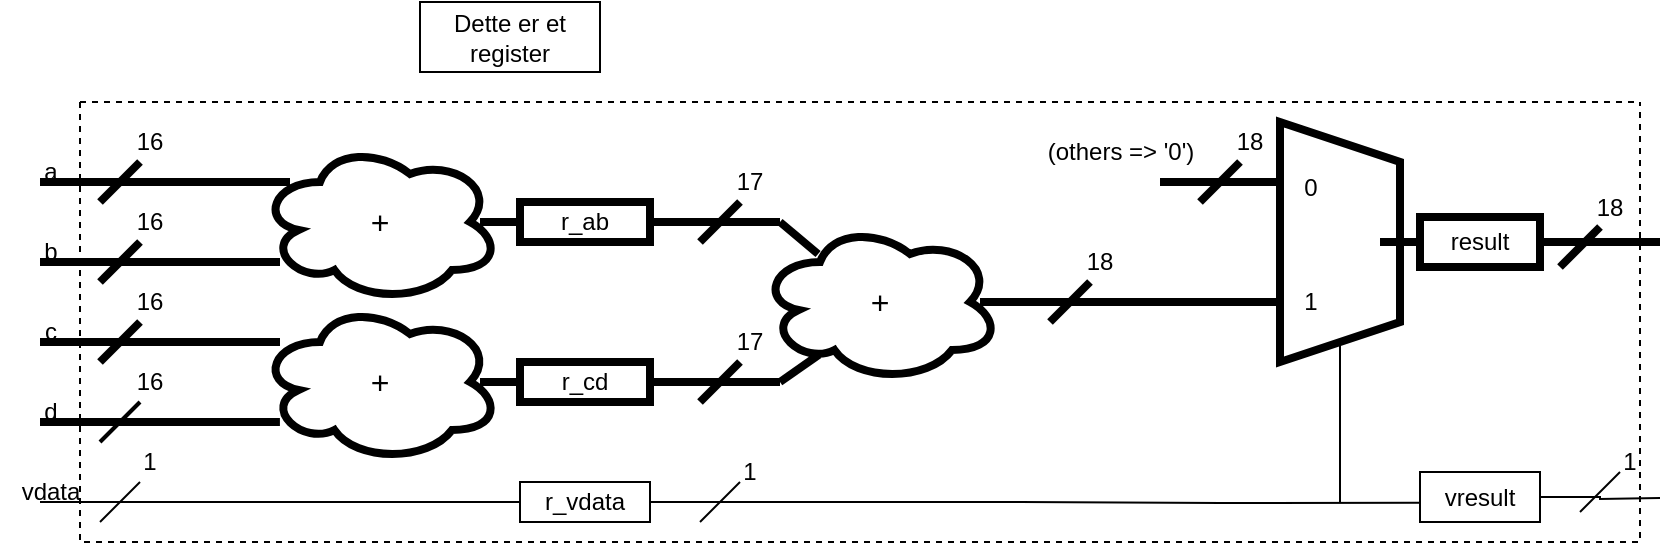 <mxfile version="24.4.0" type="github">
  <diagram name="Page-1" id="O8xiczSv6fGkHhYAu4ld">
    <mxGraphModel dx="1028" dy="1071" grid="1" gridSize="10" guides="1" tooltips="1" connect="1" arrows="1" fold="1" page="1" pageScale="1" pageWidth="850" pageHeight="1100" math="0" shadow="0">
      <root>
        <mxCell id="0" />
        <mxCell id="1" parent="0" />
        <mxCell id="iTspX0f8WbzSxUGsEQno-1" value="" style="endArrow=none;html=1;rounded=0;strokeWidth=4;entryX=0.125;entryY=0.25;entryDx=0;entryDy=0;entryPerimeter=0;" parent="1" target="iTspX0f8WbzSxUGsEQno-30" edge="1">
          <mxGeometry width="50" height="50" relative="1" as="geometry">
            <mxPoint x="30" y="200" as="sourcePoint" />
            <mxPoint x="150" y="200" as="targetPoint" />
            <Array as="points">
              <mxPoint x="60" y="200" />
            </Array>
          </mxGeometry>
        </mxCell>
        <mxCell id="iTspX0f8WbzSxUGsEQno-2" value="a" style="text;html=1;align=center;verticalAlign=middle;resizable=0;points=[];autosize=1;strokeColor=none;fillColor=none;strokeWidth=4;" parent="1" vertex="1">
          <mxGeometry x="20" y="180" width="30" height="30" as="geometry" />
        </mxCell>
        <mxCell id="iTspX0f8WbzSxUGsEQno-3" value="" style="endArrow=none;html=1;rounded=0;strokeWidth=4;" parent="1" edge="1">
          <mxGeometry width="50" height="50" relative="1" as="geometry">
            <mxPoint x="30" y="240" as="sourcePoint" />
            <mxPoint x="150" y="240" as="targetPoint" />
          </mxGeometry>
        </mxCell>
        <mxCell id="iTspX0f8WbzSxUGsEQno-4" value="b" style="text;html=1;align=center;verticalAlign=middle;resizable=0;points=[];autosize=1;strokeColor=none;fillColor=none;strokeWidth=4;" parent="1" vertex="1">
          <mxGeometry x="20" y="220" width="30" height="30" as="geometry" />
        </mxCell>
        <mxCell id="iTspX0f8WbzSxUGsEQno-5" value="" style="endArrow=none;html=1;rounded=0;strokeWidth=4;" parent="1" edge="1">
          <mxGeometry width="50" height="50" relative="1" as="geometry">
            <mxPoint x="30" y="280" as="sourcePoint" />
            <mxPoint x="150" y="280" as="targetPoint" />
          </mxGeometry>
        </mxCell>
        <mxCell id="iTspX0f8WbzSxUGsEQno-6" value="c" style="text;html=1;align=center;verticalAlign=middle;resizable=0;points=[];autosize=1;strokeColor=none;fillColor=none;strokeWidth=4;" parent="1" vertex="1">
          <mxGeometry x="20" y="260" width="30" height="30" as="geometry" />
        </mxCell>
        <mxCell id="iTspX0f8WbzSxUGsEQno-7" value="" style="endArrow=none;html=1;rounded=0;strokeWidth=4;entryX=0.083;entryY=0.75;entryDx=0;entryDy=0;entryPerimeter=0;" parent="1" target="iTspX0f8WbzSxUGsEQno-32" edge="1">
          <mxGeometry width="50" height="50" relative="1" as="geometry">
            <mxPoint x="30" y="320" as="sourcePoint" />
            <mxPoint x="100" y="320" as="targetPoint" />
          </mxGeometry>
        </mxCell>
        <mxCell id="iTspX0f8WbzSxUGsEQno-8" value="d" style="text;html=1;align=center;verticalAlign=middle;resizable=0;points=[];autosize=1;strokeColor=none;fillColor=none;strokeWidth=2;" parent="1" vertex="1">
          <mxGeometry x="20" y="300" width="30" height="30" as="geometry" />
        </mxCell>
        <mxCell id="iTspX0f8WbzSxUGsEQno-9" value="" style="endArrow=none;html=1;rounded=0;strokeWidth=1;" parent="1" edge="1">
          <mxGeometry width="50" height="50" relative="1" as="geometry">
            <mxPoint x="30" y="360" as="sourcePoint" />
            <mxPoint x="250" y="360" as="targetPoint" />
          </mxGeometry>
        </mxCell>
        <mxCell id="iTspX0f8WbzSxUGsEQno-10" value="vdata" style="text;html=1;align=center;verticalAlign=middle;resizable=0;points=[];autosize=1;strokeColor=none;fillColor=none;strokeWidth=1;" parent="1" vertex="1">
          <mxGeometry x="10" y="340" width="50" height="30" as="geometry" />
        </mxCell>
        <mxCell id="iTspX0f8WbzSxUGsEQno-15" value="" style="group;strokeWidth=2;" parent="1" vertex="1" connectable="0">
          <mxGeometry x="60" y="170" width="40" height="40" as="geometry" />
        </mxCell>
        <mxCell id="iTspX0f8WbzSxUGsEQno-16" value="" style="endArrow=none;html=1;rounded=0;strokeWidth=4;" parent="iTspX0f8WbzSxUGsEQno-15" edge="1">
          <mxGeometry width="50" height="50" relative="1" as="geometry">
            <mxPoint y="40" as="sourcePoint" />
            <mxPoint x="20" y="20" as="targetPoint" />
          </mxGeometry>
        </mxCell>
        <mxCell id="iTspX0f8WbzSxUGsEQno-17" value="16" style="text;html=1;align=center;verticalAlign=middle;whiteSpace=wrap;rounded=0;strokeWidth=2;" parent="iTspX0f8WbzSxUGsEQno-15" vertex="1">
          <mxGeometry x="10" width="30" height="20" as="geometry" />
        </mxCell>
        <mxCell id="iTspX0f8WbzSxUGsEQno-18" value="" style="group;strokeWidth=4;" parent="1" vertex="1" connectable="0">
          <mxGeometry x="60" y="210" width="40" height="40" as="geometry" />
        </mxCell>
        <mxCell id="iTspX0f8WbzSxUGsEQno-19" value="" style="endArrow=none;html=1;rounded=0;strokeWidth=4;" parent="iTspX0f8WbzSxUGsEQno-18" edge="1">
          <mxGeometry width="50" height="50" relative="1" as="geometry">
            <mxPoint y="40" as="sourcePoint" />
            <mxPoint x="20" y="20" as="targetPoint" />
          </mxGeometry>
        </mxCell>
        <mxCell id="iTspX0f8WbzSxUGsEQno-20" value="16" style="text;html=1;align=center;verticalAlign=middle;whiteSpace=wrap;rounded=0;strokeWidth=4;" parent="iTspX0f8WbzSxUGsEQno-18" vertex="1">
          <mxGeometry x="10" width="30" height="20" as="geometry" />
        </mxCell>
        <mxCell id="iTspX0f8WbzSxUGsEQno-21" value="" style="group;strokeWidth=4;" parent="1" vertex="1" connectable="0">
          <mxGeometry x="60" y="250" width="40" height="40" as="geometry" />
        </mxCell>
        <mxCell id="iTspX0f8WbzSxUGsEQno-22" value="" style="endArrow=none;html=1;rounded=0;strokeWidth=4;" parent="iTspX0f8WbzSxUGsEQno-21" edge="1">
          <mxGeometry width="50" height="50" relative="1" as="geometry">
            <mxPoint y="40" as="sourcePoint" />
            <mxPoint x="20" y="20" as="targetPoint" />
          </mxGeometry>
        </mxCell>
        <mxCell id="iTspX0f8WbzSxUGsEQno-23" value="16" style="text;html=1;align=center;verticalAlign=middle;whiteSpace=wrap;rounded=0;strokeWidth=4;" parent="iTspX0f8WbzSxUGsEQno-21" vertex="1">
          <mxGeometry x="10" width="30" height="20" as="geometry" />
        </mxCell>
        <mxCell id="iTspX0f8WbzSxUGsEQno-24" value="" style="group;strokeWidth=2;" parent="1" vertex="1" connectable="0">
          <mxGeometry x="60" y="290" width="40" height="40" as="geometry" />
        </mxCell>
        <mxCell id="iTspX0f8WbzSxUGsEQno-25" value="" style="endArrow=none;html=1;rounded=0;strokeWidth=2;" parent="iTspX0f8WbzSxUGsEQno-24" edge="1">
          <mxGeometry width="50" height="50" relative="1" as="geometry">
            <mxPoint y="40" as="sourcePoint" />
            <mxPoint x="20" y="20" as="targetPoint" />
          </mxGeometry>
        </mxCell>
        <mxCell id="iTspX0f8WbzSxUGsEQno-26" value="16" style="text;html=1;align=center;verticalAlign=middle;whiteSpace=wrap;rounded=0;strokeWidth=4;" parent="iTspX0f8WbzSxUGsEQno-24" vertex="1">
          <mxGeometry x="10" width="30" height="20" as="geometry" />
        </mxCell>
        <mxCell id="iTspX0f8WbzSxUGsEQno-27" value="" style="group;strokeWidth=1;" parent="1" vertex="1" connectable="0">
          <mxGeometry x="60" y="330" width="40" height="40" as="geometry" />
        </mxCell>
        <mxCell id="iTspX0f8WbzSxUGsEQno-28" value="" style="endArrow=none;html=1;rounded=0;strokeWidth=1;" parent="iTspX0f8WbzSxUGsEQno-27" edge="1">
          <mxGeometry width="50" height="50" relative="1" as="geometry">
            <mxPoint y="40" as="sourcePoint" />
            <mxPoint x="20" y="20" as="targetPoint" />
          </mxGeometry>
        </mxCell>
        <mxCell id="iTspX0f8WbzSxUGsEQno-29" value="1" style="text;html=1;align=center;verticalAlign=middle;whiteSpace=wrap;rounded=0;strokeWidth=1;" parent="iTspX0f8WbzSxUGsEQno-27" vertex="1">
          <mxGeometry x="10" width="30" height="20" as="geometry" />
        </mxCell>
        <mxCell id="iTspX0f8WbzSxUGsEQno-33" style="edgeStyle=orthogonalEdgeStyle;rounded=0;orthogonalLoop=1;jettySize=auto;html=1;endArrow=none;endFill=0;strokeWidth=4;" parent="1" edge="1">
          <mxGeometry relative="1" as="geometry">
            <mxPoint x="270" y="220" as="targetPoint" />
            <mxPoint x="250" y="220" as="sourcePoint" />
          </mxGeometry>
        </mxCell>
        <mxCell id="iTspX0f8WbzSxUGsEQno-30" value="&lt;font style=&quot;font-size: 16px;&quot;&gt;+&lt;/font&gt;" style="ellipse;shape=cloud;whiteSpace=wrap;html=1;strokeWidth=4;" parent="1" vertex="1">
          <mxGeometry x="140" y="180" width="120" height="80" as="geometry" />
        </mxCell>
        <mxCell id="iTspX0f8WbzSxUGsEQno-32" value="&lt;font style=&quot;font-size: 16px;&quot;&gt;+&lt;/font&gt;" style="ellipse;shape=cloud;whiteSpace=wrap;html=1;strokeWidth=4;" parent="1" vertex="1">
          <mxGeometry x="140" y="260" width="120" height="80" as="geometry" />
        </mxCell>
        <mxCell id="iTspX0f8WbzSxUGsEQno-36" style="edgeStyle=orthogonalEdgeStyle;rounded=0;orthogonalLoop=1;jettySize=auto;html=1;endArrow=none;endFill=0;strokeWidth=4;" parent="1" source="iTspX0f8WbzSxUGsEQno-34" edge="1">
          <mxGeometry relative="1" as="geometry">
            <mxPoint x="400" y="220" as="targetPoint" />
          </mxGeometry>
        </mxCell>
        <mxCell id="iTspX0f8WbzSxUGsEQno-34" value="r_ab" style="rounded=0;whiteSpace=wrap;html=1;strokeWidth=4;" parent="1" vertex="1">
          <mxGeometry x="270" y="210" width="65" height="20" as="geometry" />
        </mxCell>
        <mxCell id="iTspX0f8WbzSxUGsEQno-37" value="" style="group;strokeWidth=4;" parent="1" vertex="1" connectable="0">
          <mxGeometry x="360" y="190" width="40" height="40" as="geometry" />
        </mxCell>
        <mxCell id="iTspX0f8WbzSxUGsEQno-38" value="" style="endArrow=none;html=1;rounded=0;strokeWidth=4;" parent="iTspX0f8WbzSxUGsEQno-37" edge="1">
          <mxGeometry width="50" height="50" relative="1" as="geometry">
            <mxPoint y="40" as="sourcePoint" />
            <mxPoint x="20" y="20" as="targetPoint" />
          </mxGeometry>
        </mxCell>
        <mxCell id="iTspX0f8WbzSxUGsEQno-39" value="17" style="text;html=1;align=center;verticalAlign=middle;whiteSpace=wrap;rounded=0;strokeWidth=4;" parent="iTspX0f8WbzSxUGsEQno-37" vertex="1">
          <mxGeometry x="10" width="30" height="20" as="geometry" />
        </mxCell>
        <mxCell id="iTspX0f8WbzSxUGsEQno-40" style="edgeStyle=orthogonalEdgeStyle;rounded=0;orthogonalLoop=1;jettySize=auto;html=1;endArrow=none;endFill=0;strokeWidth=4;" parent="1" edge="1">
          <mxGeometry relative="1" as="geometry">
            <mxPoint x="270" y="300" as="targetPoint" />
            <mxPoint x="250" y="300" as="sourcePoint" />
          </mxGeometry>
        </mxCell>
        <mxCell id="iTspX0f8WbzSxUGsEQno-41" style="edgeStyle=orthogonalEdgeStyle;rounded=0;orthogonalLoop=1;jettySize=auto;html=1;endArrow=none;endFill=0;strokeWidth=4;" parent="1" source="iTspX0f8WbzSxUGsEQno-42" edge="1">
          <mxGeometry relative="1" as="geometry">
            <mxPoint x="400" y="300" as="targetPoint" />
          </mxGeometry>
        </mxCell>
        <mxCell id="iTspX0f8WbzSxUGsEQno-42" value="r_cd" style="rounded=0;whiteSpace=wrap;html=1;strokeWidth=4;" parent="1" vertex="1">
          <mxGeometry x="270" y="290" width="65" height="20" as="geometry" />
        </mxCell>
        <mxCell id="iTspX0f8WbzSxUGsEQno-43" value="" style="group;strokeWidth=4;" parent="1" vertex="1" connectable="0">
          <mxGeometry x="360" y="270" width="40" height="40" as="geometry" />
        </mxCell>
        <mxCell id="iTspX0f8WbzSxUGsEQno-44" value="" style="endArrow=none;html=1;rounded=0;strokeWidth=4;" parent="iTspX0f8WbzSxUGsEQno-43" edge="1">
          <mxGeometry width="50" height="50" relative="1" as="geometry">
            <mxPoint y="40" as="sourcePoint" />
            <mxPoint x="20" y="20" as="targetPoint" />
          </mxGeometry>
        </mxCell>
        <mxCell id="iTspX0f8WbzSxUGsEQno-45" value="17" style="text;html=1;align=center;verticalAlign=middle;whiteSpace=wrap;rounded=0;strokeWidth=4;" parent="iTspX0f8WbzSxUGsEQno-43" vertex="1">
          <mxGeometry x="10" width="30" height="20" as="geometry" />
        </mxCell>
        <mxCell id="iTspX0f8WbzSxUGsEQno-46" style="edgeStyle=orthogonalEdgeStyle;rounded=0;orthogonalLoop=1;jettySize=auto;html=1;endArrow=none;endFill=0;strokeWidth=1;" parent="1" edge="1">
          <mxGeometry relative="1" as="geometry">
            <mxPoint x="270" y="360" as="targetPoint" />
            <mxPoint x="250" y="360" as="sourcePoint" />
          </mxGeometry>
        </mxCell>
        <mxCell id="iTspX0f8WbzSxUGsEQno-47" style="edgeStyle=orthogonalEdgeStyle;rounded=0;orthogonalLoop=1;jettySize=auto;html=1;endArrow=none;endFill=0;strokeWidth=1;" parent="1" source="iTspX0f8WbzSxUGsEQno-48" edge="1">
          <mxGeometry relative="1" as="geometry">
            <mxPoint x="400" y="360" as="targetPoint" />
          </mxGeometry>
        </mxCell>
        <mxCell id="iTspX0f8WbzSxUGsEQno-48" value="r_vdata" style="rounded=0;whiteSpace=wrap;html=1;strokeWidth=1;" parent="1" vertex="1">
          <mxGeometry x="270" y="350" width="65" height="20" as="geometry" />
        </mxCell>
        <mxCell id="iTspX0f8WbzSxUGsEQno-49" value="" style="group;strokeWidth=4;" parent="1" vertex="1" connectable="0">
          <mxGeometry x="360" y="335" width="40" height="40" as="geometry" />
        </mxCell>
        <mxCell id="iTspX0f8WbzSxUGsEQno-50" value="" style="endArrow=none;html=1;rounded=0;strokeWidth=1;" parent="iTspX0f8WbzSxUGsEQno-49" edge="1">
          <mxGeometry width="50" height="50" relative="1" as="geometry">
            <mxPoint y="35" as="sourcePoint" />
            <mxPoint x="20" y="15" as="targetPoint" />
          </mxGeometry>
        </mxCell>
        <mxCell id="iTspX0f8WbzSxUGsEQno-51" value="1" style="text;html=1;align=center;verticalAlign=middle;whiteSpace=wrap;rounded=0;strokeWidth=4;" parent="iTspX0f8WbzSxUGsEQno-49" vertex="1">
          <mxGeometry x="10" width="30" height="20" as="geometry" />
        </mxCell>
        <mxCell id="iTspX0f8WbzSxUGsEQno-52" style="edgeStyle=orthogonalEdgeStyle;rounded=0;orthogonalLoop=1;jettySize=auto;html=1;endArrow=none;endFill=0;strokeWidth=4;" parent="1" edge="1">
          <mxGeometry relative="1" as="geometry">
            <mxPoint x="520" y="260" as="targetPoint" />
            <mxPoint x="500" y="260" as="sourcePoint" />
          </mxGeometry>
        </mxCell>
        <mxCell id="iTspX0f8WbzSxUGsEQno-53" value="&lt;font style=&quot;font-size: 16px;&quot;&gt;+&lt;/font&gt;" style="ellipse;shape=cloud;whiteSpace=wrap;html=1;strokeWidth=4;" parent="1" vertex="1">
          <mxGeometry x="390" y="220" width="120" height="80" as="geometry" />
        </mxCell>
        <mxCell id="iTspX0f8WbzSxUGsEQno-54" style="edgeStyle=orthogonalEdgeStyle;rounded=0;orthogonalLoop=1;jettySize=auto;html=1;endArrow=none;endFill=0;strokeWidth=4;" parent="1" edge="1">
          <mxGeometry relative="1" as="geometry">
            <mxPoint x="650" y="260" as="targetPoint" />
            <mxPoint x="500" y="260" as="sourcePoint" />
          </mxGeometry>
        </mxCell>
        <mxCell id="iTspX0f8WbzSxUGsEQno-56" value="" style="group;strokeWidth=4;" parent="1" vertex="1" connectable="0">
          <mxGeometry x="535" y="230" width="40" height="40" as="geometry" />
        </mxCell>
        <mxCell id="iTspX0f8WbzSxUGsEQno-57" value="" style="endArrow=none;html=1;rounded=0;strokeWidth=4;" parent="iTspX0f8WbzSxUGsEQno-56" edge="1">
          <mxGeometry width="50" height="50" relative="1" as="geometry">
            <mxPoint y="40" as="sourcePoint" />
            <mxPoint x="20" y="20" as="targetPoint" />
          </mxGeometry>
        </mxCell>
        <mxCell id="iTspX0f8WbzSxUGsEQno-58" value="18" style="text;html=1;align=center;verticalAlign=middle;whiteSpace=wrap;rounded=0;strokeWidth=4;" parent="iTspX0f8WbzSxUGsEQno-56" vertex="1">
          <mxGeometry x="10" width="30" height="20" as="geometry" />
        </mxCell>
        <mxCell id="iTspX0f8WbzSxUGsEQno-60" value="" style="endArrow=none;html=1;rounded=0;strokeWidth=4;entryX=0.246;entryY=0.829;entryDx=0;entryDy=0;entryPerimeter=0;" parent="1" target="iTspX0f8WbzSxUGsEQno-53" edge="1">
          <mxGeometry width="50" height="50" relative="1" as="geometry">
            <mxPoint x="400" y="300" as="sourcePoint" />
            <mxPoint x="415" y="290" as="targetPoint" />
          </mxGeometry>
        </mxCell>
        <mxCell id="iTspX0f8WbzSxUGsEQno-61" value="" style="endArrow=none;html=1;rounded=0;strokeWidth=4;entryX=0.242;entryY=0.2;entryDx=0;entryDy=0;entryPerimeter=0;" parent="1" target="iTspX0f8WbzSxUGsEQno-53" edge="1">
          <mxGeometry width="50" height="50" relative="1" as="geometry">
            <mxPoint x="400" y="220" as="sourcePoint" />
            <mxPoint x="415" y="210" as="targetPoint" />
          </mxGeometry>
        </mxCell>
        <mxCell id="iTspX0f8WbzSxUGsEQno-62" style="edgeStyle=orthogonalEdgeStyle;rounded=0;orthogonalLoop=1;jettySize=auto;html=1;endArrow=none;endFill=0;strokeWidth=1;" parent="1" edge="1">
          <mxGeometry relative="1" as="geometry">
            <mxPoint x="520" y="360" as="targetPoint" />
            <mxPoint x="400" y="360" as="sourcePoint" />
          </mxGeometry>
        </mxCell>
        <mxCell id="iTspX0f8WbzSxUGsEQno-63" style="edgeStyle=orthogonalEdgeStyle;rounded=0;orthogonalLoop=1;jettySize=auto;html=1;endArrow=none;endFill=0;strokeWidth=1;entryX=0.02;entryY=0.616;entryDx=0;entryDy=0;entryPerimeter=0;" parent="1" target="iTspX0f8WbzSxUGsEQno-72" edge="1">
          <mxGeometry relative="1" as="geometry">
            <mxPoint x="650" y="360" as="targetPoint" />
            <mxPoint x="520" y="360" as="sourcePoint" />
          </mxGeometry>
        </mxCell>
        <mxCell id="iTspX0f8WbzSxUGsEQno-65" value="" style="group;strokeWidth=4;" parent="1" vertex="1" connectable="0">
          <mxGeometry x="800" y="330" width="40" height="40" as="geometry" />
        </mxCell>
        <mxCell id="iTspX0f8WbzSxUGsEQno-66" value="" style="endArrow=none;html=1;rounded=0;strokeWidth=1;" parent="iTspX0f8WbzSxUGsEQno-65" edge="1">
          <mxGeometry width="50" height="50" relative="1" as="geometry">
            <mxPoint y="35" as="sourcePoint" />
            <mxPoint x="20" y="15" as="targetPoint" />
          </mxGeometry>
        </mxCell>
        <mxCell id="iTspX0f8WbzSxUGsEQno-67" value="1" style="text;html=1;align=center;verticalAlign=middle;whiteSpace=wrap;rounded=0;strokeWidth=4;" parent="iTspX0f8WbzSxUGsEQno-65" vertex="1">
          <mxGeometry x="10" width="30" height="20" as="geometry" />
        </mxCell>
        <mxCell id="iTspX0f8WbzSxUGsEQno-71" style="edgeStyle=orthogonalEdgeStyle;rounded=0;orthogonalLoop=1;jettySize=auto;html=1;endArrow=none;endFill=0;strokeWidth=4;" parent="1" source="iTspX0f8WbzSxUGsEQno-73" edge="1">
          <mxGeometry relative="1" as="geometry">
            <mxPoint x="840" y="230" as="targetPoint" />
          </mxGeometry>
        </mxCell>
        <mxCell id="iTspX0f8WbzSxUGsEQno-68" value="" style="shape=trapezoid;perimeter=trapezoidPerimeter;whiteSpace=wrap;html=1;fixedSize=1;rotation=90;strokeWidth=4;" parent="1" vertex="1">
          <mxGeometry x="620" y="200" width="120" height="60" as="geometry" />
        </mxCell>
        <mxCell id="iTspX0f8WbzSxUGsEQno-69" value="" style="endArrow=none;html=1;rounded=0;strokeWidth=4;" parent="1" edge="1">
          <mxGeometry width="50" height="50" relative="1" as="geometry">
            <mxPoint x="590" y="200" as="sourcePoint" />
            <mxPoint x="650" y="200" as="targetPoint" />
          </mxGeometry>
        </mxCell>
        <mxCell id="iTspX0f8WbzSxUGsEQno-70" value="(others =&amp;gt; &#39;0&#39;)" style="text;html=1;align=center;verticalAlign=middle;resizable=0;points=[];autosize=1;strokeColor=none;fillColor=none;" parent="1" vertex="1">
          <mxGeometry x="520" y="170" width="100" height="30" as="geometry" />
        </mxCell>
        <mxCell id="iTspX0f8WbzSxUGsEQno-76" style="edgeStyle=orthogonalEdgeStyle;rounded=0;orthogonalLoop=1;jettySize=auto;html=1;endArrow=none;endFill=0;" parent="1" source="iTspX0f8WbzSxUGsEQno-72" edge="1">
          <mxGeometry relative="1" as="geometry">
            <mxPoint x="840" y="358" as="targetPoint" />
          </mxGeometry>
        </mxCell>
        <mxCell id="iTspX0f8WbzSxUGsEQno-74" value="" style="edgeStyle=orthogonalEdgeStyle;rounded=0;orthogonalLoop=1;jettySize=auto;html=1;endArrow=none;endFill=0;strokeWidth=4;" parent="1" source="iTspX0f8WbzSxUGsEQno-68" target="iTspX0f8WbzSxUGsEQno-73" edge="1">
          <mxGeometry relative="1" as="geometry">
            <mxPoint x="820" y="230" as="targetPoint" />
            <mxPoint x="710" y="230" as="sourcePoint" />
          </mxGeometry>
        </mxCell>
        <mxCell id="iTspX0f8WbzSxUGsEQno-75" value="" style="endArrow=none;html=1;rounded=0;" parent="1" target="iTspX0f8WbzSxUGsEQno-68" edge="1">
          <mxGeometry width="50" height="50" relative="1" as="geometry">
            <mxPoint x="680" y="360" as="sourcePoint" />
            <mxPoint x="690" y="290" as="targetPoint" />
          </mxGeometry>
        </mxCell>
        <mxCell id="iTspX0f8WbzSxUGsEQno-78" value="Dette er et register" style="rounded=0;whiteSpace=wrap;html=1;" parent="1" vertex="1">
          <mxGeometry x="220" y="110" width="90" height="35" as="geometry" />
        </mxCell>
        <mxCell id="iTspX0f8WbzSxUGsEQno-80" value="" style="group;strokeWidth=4;" parent="1" vertex="1" connectable="0">
          <mxGeometry x="610" y="170" width="40" height="40" as="geometry" />
        </mxCell>
        <mxCell id="iTspX0f8WbzSxUGsEQno-81" value="" style="endArrow=none;html=1;rounded=0;strokeWidth=4;" parent="iTspX0f8WbzSxUGsEQno-80" edge="1">
          <mxGeometry width="50" height="50" relative="1" as="geometry">
            <mxPoint y="40" as="sourcePoint" />
            <mxPoint x="20" y="20" as="targetPoint" />
          </mxGeometry>
        </mxCell>
        <mxCell id="iTspX0f8WbzSxUGsEQno-82" value="18" style="text;html=1;align=center;verticalAlign=middle;whiteSpace=wrap;rounded=0;strokeWidth=4;" parent="iTspX0f8WbzSxUGsEQno-80" vertex="1">
          <mxGeometry x="10" width="30" height="20" as="geometry" />
        </mxCell>
        <mxCell id="iTspX0f8WbzSxUGsEQno-83" value="0" style="text;html=1;align=center;verticalAlign=middle;resizable=0;points=[];autosize=1;strokeColor=none;fillColor=none;" parent="1" vertex="1">
          <mxGeometry x="650" y="187.5" width="30" height="30" as="geometry" />
        </mxCell>
        <mxCell id="iTspX0f8WbzSxUGsEQno-84" value="1" style="text;html=1;align=center;verticalAlign=middle;resizable=0;points=[];autosize=1;strokeColor=none;fillColor=none;" parent="1" vertex="1">
          <mxGeometry x="650" y="245" width="30" height="30" as="geometry" />
        </mxCell>
        <mxCell id="iTspX0f8WbzSxUGsEQno-85" value="" style="swimlane;startSize=0;dashed=1;" parent="1" vertex="1">
          <mxGeometry x="50" y="160" width="780" height="220" as="geometry" />
        </mxCell>
        <mxCell id="iTspX0f8WbzSxUGsEQno-86" value="" style="group;strokeWidth=4;" parent="iTspX0f8WbzSxUGsEQno-85" vertex="1" connectable="0">
          <mxGeometry x="740" y="42.5" width="40" height="40" as="geometry" />
        </mxCell>
        <mxCell id="iTspX0f8WbzSxUGsEQno-87" value="" style="endArrow=none;html=1;rounded=0;strokeWidth=4;" parent="iTspX0f8WbzSxUGsEQno-86" edge="1">
          <mxGeometry width="50" height="50" relative="1" as="geometry">
            <mxPoint y="40" as="sourcePoint" />
            <mxPoint x="20" y="20" as="targetPoint" />
          </mxGeometry>
        </mxCell>
        <mxCell id="iTspX0f8WbzSxUGsEQno-88" value="18" style="text;html=1;align=center;verticalAlign=middle;whiteSpace=wrap;rounded=0;strokeWidth=4;" parent="iTspX0f8WbzSxUGsEQno-86" vertex="1">
          <mxGeometry x="10" width="30" height="20" as="geometry" />
        </mxCell>
        <mxCell id="iTspX0f8WbzSxUGsEQno-73" value="&lt;div&gt;result&lt;/div&gt;" style="rounded=0;whiteSpace=wrap;html=1;strokeWidth=4;" parent="iTspX0f8WbzSxUGsEQno-85" vertex="1">
          <mxGeometry x="670" y="57.5" width="60" height="25" as="geometry" />
        </mxCell>
        <mxCell id="iTspX0f8WbzSxUGsEQno-72" value="vresult" style="rounded=0;whiteSpace=wrap;html=1;" parent="iTspX0f8WbzSxUGsEQno-85" vertex="1">
          <mxGeometry x="670" y="185" width="60" height="25" as="geometry" />
        </mxCell>
      </root>
    </mxGraphModel>
  </diagram>
</mxfile>
